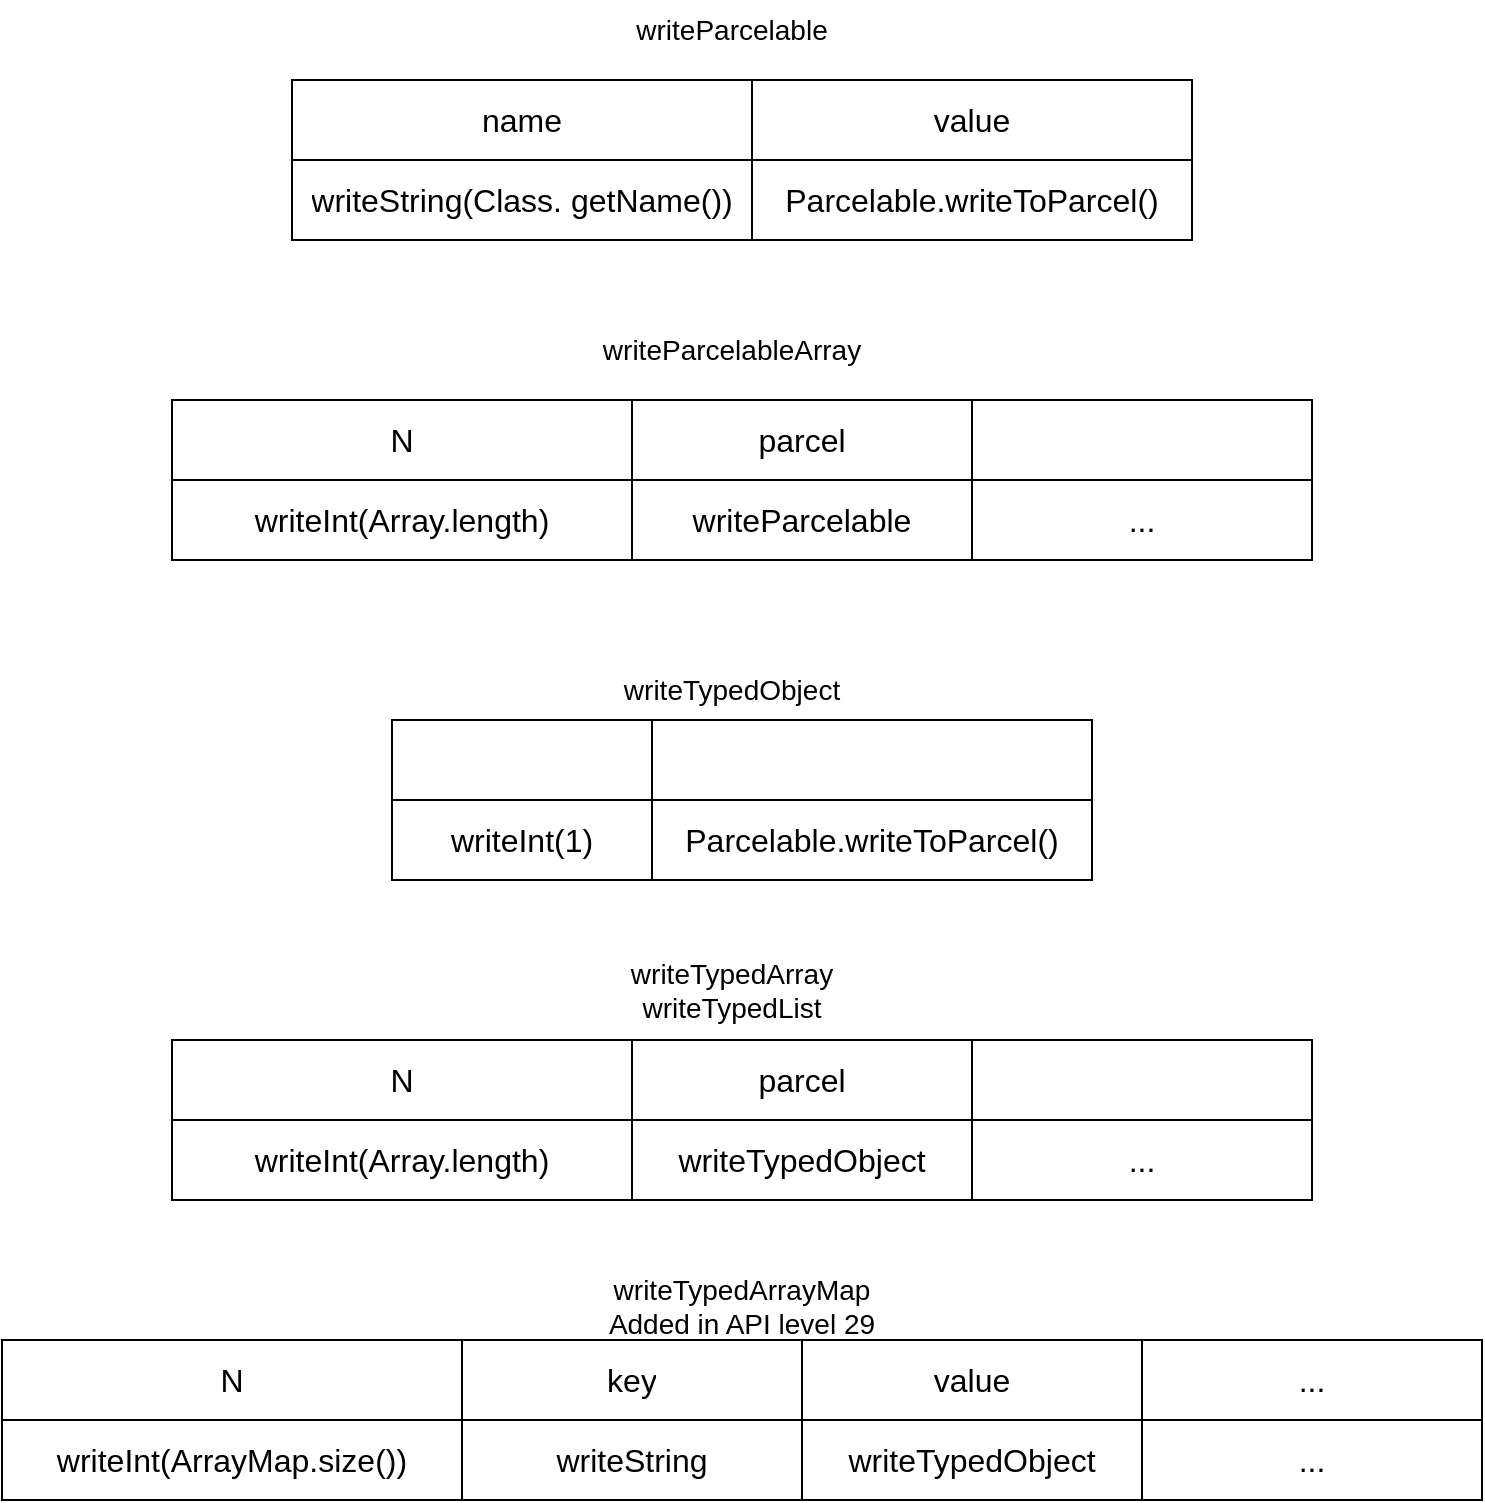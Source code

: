 <mxfile version="21.1.7" type="github">
  <diagram name="Page-1" id="ZVpAs-4wmjEy2bpQbKNT">
    <mxGraphModel dx="1306" dy="773" grid="1" gridSize="10" guides="1" tooltips="1" connect="1" arrows="1" fold="1" page="1" pageScale="1" pageWidth="850" pageHeight="1100" math="0" shadow="0">
      <root>
        <mxCell id="0" />
        <mxCell id="1" parent="0" />
        <mxCell id="qJbakIfHmFBiQNTWDLgG-1" value="" style="shape=table;startSize=0;container=1;collapsible=0;childLayout=tableLayout;fontSize=16;" vertex="1" parent="1">
          <mxGeometry x="170" y="170" width="450" height="80" as="geometry" />
        </mxCell>
        <mxCell id="qJbakIfHmFBiQNTWDLgG-2" value="" style="shape=tableRow;horizontal=0;startSize=0;swimlaneHead=0;swimlaneBody=0;strokeColor=inherit;top=0;left=0;bottom=0;right=0;collapsible=0;dropTarget=0;fillColor=none;points=[[0,0.5],[1,0.5]];portConstraint=eastwest;fontSize=16;" vertex="1" parent="qJbakIfHmFBiQNTWDLgG-1">
          <mxGeometry width="450" height="40" as="geometry" />
        </mxCell>
        <mxCell id="qJbakIfHmFBiQNTWDLgG-3" value="name" style="shape=partialRectangle;html=1;whiteSpace=wrap;connectable=0;strokeColor=inherit;overflow=hidden;fillColor=none;top=0;left=0;bottom=0;right=0;pointerEvents=1;fontSize=16;" vertex="1" parent="qJbakIfHmFBiQNTWDLgG-2">
          <mxGeometry width="230" height="40" as="geometry">
            <mxRectangle width="230" height="40" as="alternateBounds" />
          </mxGeometry>
        </mxCell>
        <mxCell id="qJbakIfHmFBiQNTWDLgG-4" value="value" style="shape=partialRectangle;html=1;whiteSpace=wrap;connectable=0;strokeColor=inherit;overflow=hidden;fillColor=none;top=0;left=0;bottom=0;right=0;pointerEvents=1;fontSize=16;" vertex="1" parent="qJbakIfHmFBiQNTWDLgG-2">
          <mxGeometry x="230" width="220" height="40" as="geometry">
            <mxRectangle width="220" height="40" as="alternateBounds" />
          </mxGeometry>
        </mxCell>
        <mxCell id="qJbakIfHmFBiQNTWDLgG-6" value="" style="shape=tableRow;horizontal=0;startSize=0;swimlaneHead=0;swimlaneBody=0;strokeColor=inherit;top=0;left=0;bottom=0;right=0;collapsible=0;dropTarget=0;fillColor=none;points=[[0,0.5],[1,0.5]];portConstraint=eastwest;fontSize=16;" vertex="1" parent="qJbakIfHmFBiQNTWDLgG-1">
          <mxGeometry y="40" width="450" height="40" as="geometry" />
        </mxCell>
        <mxCell id="qJbakIfHmFBiQNTWDLgG-7" value="writeString(Class. getName())" style="shape=partialRectangle;html=1;whiteSpace=wrap;connectable=0;strokeColor=inherit;overflow=hidden;fillColor=none;top=0;left=0;bottom=0;right=0;pointerEvents=1;fontSize=16;" vertex="1" parent="qJbakIfHmFBiQNTWDLgG-6">
          <mxGeometry width="230" height="40" as="geometry">
            <mxRectangle width="230" height="40" as="alternateBounds" />
          </mxGeometry>
        </mxCell>
        <mxCell id="qJbakIfHmFBiQNTWDLgG-8" value="Parcelable.writeToParcel()" style="shape=partialRectangle;html=1;whiteSpace=wrap;connectable=0;strokeColor=inherit;overflow=hidden;fillColor=none;top=0;left=0;bottom=0;right=0;pointerEvents=1;fontSize=16;" vertex="1" parent="qJbakIfHmFBiQNTWDLgG-6">
          <mxGeometry x="230" width="220" height="40" as="geometry">
            <mxRectangle width="220" height="40" as="alternateBounds" />
          </mxGeometry>
        </mxCell>
        <mxCell id="qJbakIfHmFBiQNTWDLgG-14" value="&lt;font style=&quot;font-size: 14px;&quot;&gt;writeParcelable&lt;/font&gt;" style="text;html=1;strokeColor=none;fillColor=none;align=center;verticalAlign=middle;whiteSpace=wrap;rounded=0;" vertex="1" parent="1">
          <mxGeometry x="360" y="130" width="60" height="30" as="geometry" />
        </mxCell>
        <mxCell id="qJbakIfHmFBiQNTWDLgG-15" value="" style="shape=table;startSize=0;container=1;collapsible=0;childLayout=tableLayout;fontSize=16;" vertex="1" parent="1">
          <mxGeometry x="110" y="330" width="570" height="80" as="geometry" />
        </mxCell>
        <mxCell id="qJbakIfHmFBiQNTWDLgG-16" value="" style="shape=tableRow;horizontal=0;startSize=0;swimlaneHead=0;swimlaneBody=0;strokeColor=inherit;top=0;left=0;bottom=0;right=0;collapsible=0;dropTarget=0;fillColor=none;points=[[0,0.5],[1,0.5]];portConstraint=eastwest;fontSize=16;" vertex="1" parent="qJbakIfHmFBiQNTWDLgG-15">
          <mxGeometry width="570" height="40" as="geometry" />
        </mxCell>
        <mxCell id="qJbakIfHmFBiQNTWDLgG-17" value="N" style="shape=partialRectangle;html=1;whiteSpace=wrap;connectable=0;strokeColor=inherit;overflow=hidden;fillColor=none;top=0;left=0;bottom=0;right=0;pointerEvents=1;fontSize=16;" vertex="1" parent="qJbakIfHmFBiQNTWDLgG-16">
          <mxGeometry width="230" height="40" as="geometry">
            <mxRectangle width="230" height="40" as="alternateBounds" />
          </mxGeometry>
        </mxCell>
        <mxCell id="qJbakIfHmFBiQNTWDLgG-18" value="parcel" style="shape=partialRectangle;html=1;whiteSpace=wrap;connectable=0;strokeColor=inherit;overflow=hidden;fillColor=none;top=0;left=0;bottom=0;right=0;pointerEvents=1;fontSize=16;" vertex="1" parent="qJbakIfHmFBiQNTWDLgG-16">
          <mxGeometry x="230" width="170" height="40" as="geometry">
            <mxRectangle width="170" height="40" as="alternateBounds" />
          </mxGeometry>
        </mxCell>
        <mxCell id="qJbakIfHmFBiQNTWDLgG-28" style="shape=partialRectangle;html=1;whiteSpace=wrap;connectable=0;strokeColor=inherit;overflow=hidden;fillColor=none;top=0;left=0;bottom=0;right=0;pointerEvents=1;fontSize=16;" vertex="1" parent="qJbakIfHmFBiQNTWDLgG-16">
          <mxGeometry x="400" width="170" height="40" as="geometry">
            <mxRectangle width="170" height="40" as="alternateBounds" />
          </mxGeometry>
        </mxCell>
        <mxCell id="qJbakIfHmFBiQNTWDLgG-20" value="" style="shape=tableRow;horizontal=0;startSize=0;swimlaneHead=0;swimlaneBody=0;strokeColor=inherit;top=0;left=0;bottom=0;right=0;collapsible=0;dropTarget=0;fillColor=none;points=[[0,0.5],[1,0.5]];portConstraint=eastwest;fontSize=16;" vertex="1" parent="qJbakIfHmFBiQNTWDLgG-15">
          <mxGeometry y="40" width="570" height="40" as="geometry" />
        </mxCell>
        <mxCell id="qJbakIfHmFBiQNTWDLgG-21" value="writeInt(Array.length)" style="shape=partialRectangle;html=1;whiteSpace=wrap;connectable=0;strokeColor=inherit;overflow=hidden;fillColor=none;top=0;left=0;bottom=0;right=0;pointerEvents=1;fontSize=16;" vertex="1" parent="qJbakIfHmFBiQNTWDLgG-20">
          <mxGeometry width="230" height="40" as="geometry">
            <mxRectangle width="230" height="40" as="alternateBounds" />
          </mxGeometry>
        </mxCell>
        <mxCell id="qJbakIfHmFBiQNTWDLgG-22" value="writeParcelable" style="shape=partialRectangle;html=1;whiteSpace=wrap;connectable=0;strokeColor=inherit;overflow=hidden;fillColor=none;top=0;left=0;bottom=0;right=0;pointerEvents=1;fontSize=16;" vertex="1" parent="qJbakIfHmFBiQNTWDLgG-20">
          <mxGeometry x="230" width="170" height="40" as="geometry">
            <mxRectangle width="170" height="40" as="alternateBounds" />
          </mxGeometry>
        </mxCell>
        <mxCell id="qJbakIfHmFBiQNTWDLgG-29" value="..." style="shape=partialRectangle;html=1;whiteSpace=wrap;connectable=0;strokeColor=inherit;overflow=hidden;fillColor=none;top=0;left=0;bottom=0;right=0;pointerEvents=1;fontSize=16;" vertex="1" parent="qJbakIfHmFBiQNTWDLgG-20">
          <mxGeometry x="400" width="170" height="40" as="geometry">
            <mxRectangle width="170" height="40" as="alternateBounds" />
          </mxGeometry>
        </mxCell>
        <mxCell id="qJbakIfHmFBiQNTWDLgG-30" value="&lt;font style=&quot;font-size: 14px;&quot;&gt;writeParcelableArray&lt;/font&gt;" style="text;html=1;strokeColor=none;fillColor=none;align=center;verticalAlign=middle;whiteSpace=wrap;rounded=0;" vertex="1" parent="1">
          <mxGeometry x="360" y="290" width="60" height="30" as="geometry" />
        </mxCell>
        <mxCell id="qJbakIfHmFBiQNTWDLgG-31" value="" style="shape=table;startSize=0;container=1;collapsible=0;childLayout=tableLayout;fontSize=16;" vertex="1" parent="1">
          <mxGeometry x="220" y="490" width="350" height="80" as="geometry" />
        </mxCell>
        <mxCell id="qJbakIfHmFBiQNTWDLgG-32" value="" style="shape=tableRow;horizontal=0;startSize=0;swimlaneHead=0;swimlaneBody=0;strokeColor=inherit;top=0;left=0;bottom=0;right=0;collapsible=0;dropTarget=0;fillColor=none;points=[[0,0.5],[1,0.5]];portConstraint=eastwest;fontSize=16;" vertex="1" parent="qJbakIfHmFBiQNTWDLgG-31">
          <mxGeometry width="350" height="40" as="geometry" />
        </mxCell>
        <mxCell id="qJbakIfHmFBiQNTWDLgG-33" value="" style="shape=partialRectangle;html=1;whiteSpace=wrap;connectable=0;strokeColor=inherit;overflow=hidden;fillColor=none;top=0;left=0;bottom=0;right=0;pointerEvents=1;fontSize=16;" vertex="1" parent="qJbakIfHmFBiQNTWDLgG-32">
          <mxGeometry width="130" height="40" as="geometry">
            <mxRectangle width="130" height="40" as="alternateBounds" />
          </mxGeometry>
        </mxCell>
        <mxCell id="qJbakIfHmFBiQNTWDLgG-34" value="" style="shape=partialRectangle;html=1;whiteSpace=wrap;connectable=0;strokeColor=inherit;overflow=hidden;fillColor=none;top=0;left=0;bottom=0;right=0;pointerEvents=1;fontSize=16;" vertex="1" parent="qJbakIfHmFBiQNTWDLgG-32">
          <mxGeometry x="130" width="220" height="40" as="geometry">
            <mxRectangle width="220" height="40" as="alternateBounds" />
          </mxGeometry>
        </mxCell>
        <mxCell id="qJbakIfHmFBiQNTWDLgG-36" value="" style="shape=tableRow;horizontal=0;startSize=0;swimlaneHead=0;swimlaneBody=0;strokeColor=inherit;top=0;left=0;bottom=0;right=0;collapsible=0;dropTarget=0;fillColor=none;points=[[0,0.5],[1,0.5]];portConstraint=eastwest;fontSize=16;" vertex="1" parent="qJbakIfHmFBiQNTWDLgG-31">
          <mxGeometry y="40" width="350" height="40" as="geometry" />
        </mxCell>
        <mxCell id="qJbakIfHmFBiQNTWDLgG-37" value="writeInt(1)" style="shape=partialRectangle;html=1;whiteSpace=wrap;connectable=0;strokeColor=inherit;overflow=hidden;fillColor=none;top=0;left=0;bottom=0;right=0;pointerEvents=1;fontSize=16;" vertex="1" parent="qJbakIfHmFBiQNTWDLgG-36">
          <mxGeometry width="130" height="40" as="geometry">
            <mxRectangle width="130" height="40" as="alternateBounds" />
          </mxGeometry>
        </mxCell>
        <mxCell id="qJbakIfHmFBiQNTWDLgG-38" value="Parcelable.writeToParcel()" style="shape=partialRectangle;html=1;whiteSpace=wrap;connectable=0;strokeColor=inherit;overflow=hidden;fillColor=none;top=0;left=0;bottom=0;right=0;pointerEvents=1;fontSize=16;" vertex="1" parent="qJbakIfHmFBiQNTWDLgG-36">
          <mxGeometry x="130" width="220" height="40" as="geometry">
            <mxRectangle width="220" height="40" as="alternateBounds" />
          </mxGeometry>
        </mxCell>
        <mxCell id="qJbakIfHmFBiQNTWDLgG-44" value="" style="shape=table;startSize=0;container=1;collapsible=0;childLayout=tableLayout;fontSize=16;" vertex="1" parent="1">
          <mxGeometry x="110" y="650" width="570" height="80" as="geometry" />
        </mxCell>
        <mxCell id="qJbakIfHmFBiQNTWDLgG-45" value="" style="shape=tableRow;horizontal=0;startSize=0;swimlaneHead=0;swimlaneBody=0;strokeColor=inherit;top=0;left=0;bottom=0;right=0;collapsible=0;dropTarget=0;fillColor=none;points=[[0,0.5],[1,0.5]];portConstraint=eastwest;fontSize=16;" vertex="1" parent="qJbakIfHmFBiQNTWDLgG-44">
          <mxGeometry width="570" height="40" as="geometry" />
        </mxCell>
        <mxCell id="qJbakIfHmFBiQNTWDLgG-46" value="N" style="shape=partialRectangle;html=1;whiteSpace=wrap;connectable=0;strokeColor=inherit;overflow=hidden;fillColor=none;top=0;left=0;bottom=0;right=0;pointerEvents=1;fontSize=16;" vertex="1" parent="qJbakIfHmFBiQNTWDLgG-45">
          <mxGeometry width="230" height="40" as="geometry">
            <mxRectangle width="230" height="40" as="alternateBounds" />
          </mxGeometry>
        </mxCell>
        <mxCell id="qJbakIfHmFBiQNTWDLgG-47" value="parcel" style="shape=partialRectangle;html=1;whiteSpace=wrap;connectable=0;strokeColor=inherit;overflow=hidden;fillColor=none;top=0;left=0;bottom=0;right=0;pointerEvents=1;fontSize=16;" vertex="1" parent="qJbakIfHmFBiQNTWDLgG-45">
          <mxGeometry x="230" width="170" height="40" as="geometry">
            <mxRectangle width="170" height="40" as="alternateBounds" />
          </mxGeometry>
        </mxCell>
        <mxCell id="qJbakIfHmFBiQNTWDLgG-48" style="shape=partialRectangle;html=1;whiteSpace=wrap;connectable=0;strokeColor=inherit;overflow=hidden;fillColor=none;top=0;left=0;bottom=0;right=0;pointerEvents=1;fontSize=16;" vertex="1" parent="qJbakIfHmFBiQNTWDLgG-45">
          <mxGeometry x="400" width="170" height="40" as="geometry">
            <mxRectangle width="170" height="40" as="alternateBounds" />
          </mxGeometry>
        </mxCell>
        <mxCell id="qJbakIfHmFBiQNTWDLgG-49" value="" style="shape=tableRow;horizontal=0;startSize=0;swimlaneHead=0;swimlaneBody=0;strokeColor=inherit;top=0;left=0;bottom=0;right=0;collapsible=0;dropTarget=0;fillColor=none;points=[[0,0.5],[1,0.5]];portConstraint=eastwest;fontSize=16;" vertex="1" parent="qJbakIfHmFBiQNTWDLgG-44">
          <mxGeometry y="40" width="570" height="40" as="geometry" />
        </mxCell>
        <mxCell id="qJbakIfHmFBiQNTWDLgG-50" value="writeInt(Array.length)" style="shape=partialRectangle;html=1;whiteSpace=wrap;connectable=0;strokeColor=inherit;overflow=hidden;fillColor=none;top=0;left=0;bottom=0;right=0;pointerEvents=1;fontSize=16;" vertex="1" parent="qJbakIfHmFBiQNTWDLgG-49">
          <mxGeometry width="230" height="40" as="geometry">
            <mxRectangle width="230" height="40" as="alternateBounds" />
          </mxGeometry>
        </mxCell>
        <mxCell id="qJbakIfHmFBiQNTWDLgG-51" value="writeTypedObject" style="shape=partialRectangle;html=1;whiteSpace=wrap;connectable=0;strokeColor=inherit;overflow=hidden;fillColor=none;top=0;left=0;bottom=0;right=0;pointerEvents=1;fontSize=16;" vertex="1" parent="qJbakIfHmFBiQNTWDLgG-49">
          <mxGeometry x="230" width="170" height="40" as="geometry">
            <mxRectangle width="170" height="40" as="alternateBounds" />
          </mxGeometry>
        </mxCell>
        <mxCell id="qJbakIfHmFBiQNTWDLgG-52" value="..." style="shape=partialRectangle;html=1;whiteSpace=wrap;connectable=0;strokeColor=inherit;overflow=hidden;fillColor=none;top=0;left=0;bottom=0;right=0;pointerEvents=1;fontSize=16;" vertex="1" parent="qJbakIfHmFBiQNTWDLgG-49">
          <mxGeometry x="400" width="170" height="40" as="geometry">
            <mxRectangle width="170" height="40" as="alternateBounds" />
          </mxGeometry>
        </mxCell>
        <mxCell id="qJbakIfHmFBiQNTWDLgG-53" value="&lt;font style=&quot;font-size: 14px;&quot;&gt;writeTypedObject&lt;/font&gt;" style="text;html=1;strokeColor=none;fillColor=none;align=center;verticalAlign=middle;whiteSpace=wrap;rounded=0;" vertex="1" parent="1">
          <mxGeometry x="360" y="460" width="60" height="30" as="geometry" />
        </mxCell>
        <mxCell id="qJbakIfHmFBiQNTWDLgG-54" value="&lt;font style=&quot;&quot;&gt;&lt;font style=&quot;font-size: 14px;&quot;&gt;writeTypedArray&lt;br&gt;writeTypedList&lt;/font&gt;&lt;br&gt;&lt;/font&gt;" style="text;html=1;strokeColor=none;fillColor=none;align=center;verticalAlign=middle;whiteSpace=wrap;rounded=0;" vertex="1" parent="1">
          <mxGeometry x="360" y="610" width="60" height="30" as="geometry" />
        </mxCell>
        <mxCell id="qJbakIfHmFBiQNTWDLgG-55" value="&lt;font style=&quot;font-size: 14px;&quot;&gt;&lt;br&gt;writeTypedArrayMap&lt;br&gt;&lt;/font&gt;&lt;div&gt;&lt;font style=&quot;font-size: 14px;&quot;&gt;Added in API level 29&lt;/font&gt;&lt;/div&gt;" style="text;html=1;strokeColor=none;fillColor=none;align=center;verticalAlign=middle;whiteSpace=wrap;rounded=0;" vertex="1" parent="1">
          <mxGeometry x="315" y="760" width="160" height="30" as="geometry" />
        </mxCell>
        <mxCell id="qJbakIfHmFBiQNTWDLgG-56" value="" style="shape=table;startSize=0;container=1;collapsible=0;childLayout=tableLayout;fontSize=16;" vertex="1" parent="1">
          <mxGeometry x="25" y="800" width="740" height="80" as="geometry" />
        </mxCell>
        <mxCell id="qJbakIfHmFBiQNTWDLgG-57" value="" style="shape=tableRow;horizontal=0;startSize=0;swimlaneHead=0;swimlaneBody=0;strokeColor=inherit;top=0;left=0;bottom=0;right=0;collapsible=0;dropTarget=0;fillColor=none;points=[[0,0.5],[1,0.5]];portConstraint=eastwest;fontSize=16;" vertex="1" parent="qJbakIfHmFBiQNTWDLgG-56">
          <mxGeometry width="740" height="40" as="geometry" />
        </mxCell>
        <mxCell id="qJbakIfHmFBiQNTWDLgG-58" value="N" style="shape=partialRectangle;html=1;whiteSpace=wrap;connectable=0;strokeColor=inherit;overflow=hidden;fillColor=none;top=0;left=0;bottom=0;right=0;pointerEvents=1;fontSize=16;" vertex="1" parent="qJbakIfHmFBiQNTWDLgG-57">
          <mxGeometry width="230" height="40" as="geometry">
            <mxRectangle width="230" height="40" as="alternateBounds" />
          </mxGeometry>
        </mxCell>
        <mxCell id="qJbakIfHmFBiQNTWDLgG-59" value="key" style="shape=partialRectangle;html=1;whiteSpace=wrap;connectable=0;strokeColor=inherit;overflow=hidden;fillColor=none;top=0;left=0;bottom=0;right=0;pointerEvents=1;fontSize=16;" vertex="1" parent="qJbakIfHmFBiQNTWDLgG-57">
          <mxGeometry x="230" width="170" height="40" as="geometry">
            <mxRectangle width="170" height="40" as="alternateBounds" />
          </mxGeometry>
        </mxCell>
        <mxCell id="qJbakIfHmFBiQNTWDLgG-60" value="value" style="shape=partialRectangle;html=1;whiteSpace=wrap;connectable=0;strokeColor=inherit;overflow=hidden;fillColor=none;top=0;left=0;bottom=0;right=0;pointerEvents=1;fontSize=16;" vertex="1" parent="qJbakIfHmFBiQNTWDLgG-57">
          <mxGeometry x="400" width="170" height="40" as="geometry">
            <mxRectangle width="170" height="40" as="alternateBounds" />
          </mxGeometry>
        </mxCell>
        <mxCell id="qJbakIfHmFBiQNTWDLgG-65" value="..." style="shape=partialRectangle;html=1;whiteSpace=wrap;connectable=0;strokeColor=inherit;overflow=hidden;fillColor=none;top=0;left=0;bottom=0;right=0;pointerEvents=1;fontSize=16;" vertex="1" parent="qJbakIfHmFBiQNTWDLgG-57">
          <mxGeometry x="570" width="170" height="40" as="geometry">
            <mxRectangle width="170" height="40" as="alternateBounds" />
          </mxGeometry>
        </mxCell>
        <mxCell id="qJbakIfHmFBiQNTWDLgG-61" value="" style="shape=tableRow;horizontal=0;startSize=0;swimlaneHead=0;swimlaneBody=0;strokeColor=inherit;top=0;left=0;bottom=0;right=0;collapsible=0;dropTarget=0;fillColor=none;points=[[0,0.5],[1,0.5]];portConstraint=eastwest;fontSize=16;" vertex="1" parent="qJbakIfHmFBiQNTWDLgG-56">
          <mxGeometry y="40" width="740" height="40" as="geometry" />
        </mxCell>
        <mxCell id="qJbakIfHmFBiQNTWDLgG-62" value="writeInt(ArrayMap.size())" style="shape=partialRectangle;html=1;whiteSpace=wrap;connectable=0;strokeColor=inherit;overflow=hidden;fillColor=none;top=0;left=0;bottom=0;right=0;pointerEvents=1;fontSize=16;" vertex="1" parent="qJbakIfHmFBiQNTWDLgG-61">
          <mxGeometry width="230" height="40" as="geometry">
            <mxRectangle width="230" height="40" as="alternateBounds" />
          </mxGeometry>
        </mxCell>
        <mxCell id="qJbakIfHmFBiQNTWDLgG-63" value="writeString" style="shape=partialRectangle;html=1;whiteSpace=wrap;connectable=0;strokeColor=inherit;overflow=hidden;fillColor=none;top=0;left=0;bottom=0;right=0;pointerEvents=1;fontSize=16;" vertex="1" parent="qJbakIfHmFBiQNTWDLgG-61">
          <mxGeometry x="230" width="170" height="40" as="geometry">
            <mxRectangle width="170" height="40" as="alternateBounds" />
          </mxGeometry>
        </mxCell>
        <mxCell id="qJbakIfHmFBiQNTWDLgG-64" value="writeTypedObject" style="shape=partialRectangle;html=1;whiteSpace=wrap;connectable=0;strokeColor=inherit;overflow=hidden;fillColor=none;top=0;left=0;bottom=0;right=0;pointerEvents=1;fontSize=16;" vertex="1" parent="qJbakIfHmFBiQNTWDLgG-61">
          <mxGeometry x="400" width="170" height="40" as="geometry">
            <mxRectangle width="170" height="40" as="alternateBounds" />
          </mxGeometry>
        </mxCell>
        <mxCell id="qJbakIfHmFBiQNTWDLgG-66" value="..." style="shape=partialRectangle;html=1;whiteSpace=wrap;connectable=0;strokeColor=inherit;overflow=hidden;fillColor=none;top=0;left=0;bottom=0;right=0;pointerEvents=1;fontSize=16;" vertex="1" parent="qJbakIfHmFBiQNTWDLgG-61">
          <mxGeometry x="570" width="170" height="40" as="geometry">
            <mxRectangle width="170" height="40" as="alternateBounds" />
          </mxGeometry>
        </mxCell>
      </root>
    </mxGraphModel>
  </diagram>
</mxfile>
